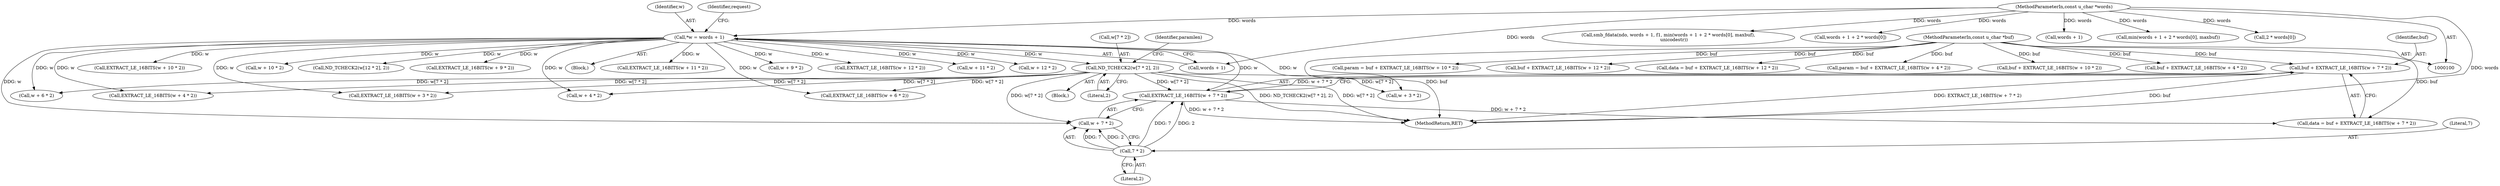 digraph "0_tcpdump_96480ab95308cd9234b4f09b175ebf60e17792c6@pointer" {
"1000217" [label="(Call,buf + EXTRACT_LE_16BITS(w + 7 * 2))"];
"1000104" [label="(MethodParameterIn,const u_char *buf)"];
"1000219" [label="(Call,EXTRACT_LE_16BITS(w + 7 * 2))"];
"1000182" [label="(Call,ND_TCHECK2(w[7 * 2], 2))"];
"1000115" [label="(Call,*w = words + 1)"];
"1000102" [label="(MethodParameterIn,const u_char *words)"];
"1000222" [label="(Call,7 * 2)"];
"1000162" [label="(Call,EXTRACT_LE_16BITS(w + 12 * 2))"];
"1000215" [label="(Call,data = buf + EXTRACT_LE_16BITS(w + 7 * 2))"];
"1000183" [label="(Call,w[7 * 2])"];
"1000222" [label="(Call,7 * 2)"];
"1000153" [label="(Call,w + 11 * 2)"];
"1000163" [label="(Call,w + 12 * 2)"];
"1000237" [label="(Call,smb_fdata(ndo, words + 1, f1, min(words + 1 + 2 * words[0], maxbuf),\n        unicodestr))"];
"1000244" [label="(Call,words + 1 + 2 * words[0])"];
"1000192" [label="(Call,w + 3 * 2)"];
"1000190" [label="(Identifier,paramlen)"];
"1000116" [label="(Identifier,w)"];
"1000117" [label="(Call,words + 1)"];
"1000191" [label="(Call,EXTRACT_LE_16BITS(w + 3 * 2))"];
"1000140" [label="(Call,param = buf + EXTRACT_LE_16BITS(w + 10 * 2))"];
"1000210" [label="(Call,w + 6 * 2)"];
"1000354" [label="(MethodReturn,RET)"];
"1000217" [label="(Call,buf + EXTRACT_LE_16BITS(w + 7 * 2))"];
"1000115" [label="(Call,*w = words + 1)"];
"1000160" [label="(Call,buf + EXTRACT_LE_16BITS(w + 12 * 2))"];
"1000218" [label="(Identifier,buf)"];
"1000144" [label="(Call,EXTRACT_LE_16BITS(w + 10 * 2))"];
"1000102" [label="(MethodParameterIn,const u_char *words)"];
"1000224" [label="(Literal,2)"];
"1000201" [label="(Call,EXTRACT_LE_16BITS(w + 4 * 2))"];
"1000158" [label="(Call,data = buf + EXTRACT_LE_16BITS(w + 12 * 2))"];
"1000239" [label="(Call,words + 1)"];
"1000182" [label="(Call,ND_TCHECK2(w[7 * 2], 2))"];
"1000145" [label="(Call,w + 10 * 2)"];
"1000223" [label="(Literal,7)"];
"1000125" [label="(Call,ND_TCHECK2(w[12 * 2], 2))"];
"1000134" [label="(Call,EXTRACT_LE_16BITS(w + 9 * 2))"];
"1000219" [label="(Call,EXTRACT_LE_16BITS(w + 7 * 2))"];
"1000181" [label="(Block,)"];
"1000123" [label="(Identifier,request)"];
"1000197" [label="(Call,param = buf + EXTRACT_LE_16BITS(w + 4 * 2))"];
"1000202" [label="(Call,w + 4 * 2)"];
"1000106" [label="(Block,)"];
"1000152" [label="(Call,EXTRACT_LE_16BITS(w + 11 * 2))"];
"1000243" [label="(Call,min(words + 1 + 2 * words[0], maxbuf))"];
"1000209" [label="(Call,EXTRACT_LE_16BITS(w + 6 * 2))"];
"1000142" [label="(Call,buf + EXTRACT_LE_16BITS(w + 10 * 2))"];
"1000248" [label="(Call,2 * words[0])"];
"1000104" [label="(MethodParameterIn,const u_char *buf)"];
"1000199" [label="(Call,buf + EXTRACT_LE_16BITS(w + 4 * 2))"];
"1000135" [label="(Call,w + 9 * 2)"];
"1000220" [label="(Call,w + 7 * 2)"];
"1000188" [label="(Literal,2)"];
"1000217" -> "1000215"  [label="AST: "];
"1000217" -> "1000219"  [label="CFG: "];
"1000218" -> "1000217"  [label="AST: "];
"1000219" -> "1000217"  [label="AST: "];
"1000215" -> "1000217"  [label="CFG: "];
"1000217" -> "1000354"  [label="DDG: EXTRACT_LE_16BITS(w + 7 * 2)"];
"1000217" -> "1000354"  [label="DDG: buf"];
"1000104" -> "1000217"  [label="DDG: buf"];
"1000219" -> "1000217"  [label="DDG: w + 7 * 2"];
"1000104" -> "1000100"  [label="AST: "];
"1000104" -> "1000354"  [label="DDG: buf"];
"1000104" -> "1000140"  [label="DDG: buf"];
"1000104" -> "1000142"  [label="DDG: buf"];
"1000104" -> "1000158"  [label="DDG: buf"];
"1000104" -> "1000160"  [label="DDG: buf"];
"1000104" -> "1000197"  [label="DDG: buf"];
"1000104" -> "1000199"  [label="DDG: buf"];
"1000104" -> "1000215"  [label="DDG: buf"];
"1000219" -> "1000220"  [label="CFG: "];
"1000220" -> "1000219"  [label="AST: "];
"1000219" -> "1000354"  [label="DDG: w + 7 * 2"];
"1000219" -> "1000215"  [label="DDG: w + 7 * 2"];
"1000182" -> "1000219"  [label="DDG: w[7 * 2]"];
"1000115" -> "1000219"  [label="DDG: w"];
"1000222" -> "1000219"  [label="DDG: 7"];
"1000222" -> "1000219"  [label="DDG: 2"];
"1000182" -> "1000181"  [label="AST: "];
"1000182" -> "1000188"  [label="CFG: "];
"1000183" -> "1000182"  [label="AST: "];
"1000188" -> "1000182"  [label="AST: "];
"1000190" -> "1000182"  [label="CFG: "];
"1000182" -> "1000354"  [label="DDG: ND_TCHECK2(w[7 * 2], 2)"];
"1000182" -> "1000354"  [label="DDG: w[7 * 2]"];
"1000115" -> "1000182"  [label="DDG: w"];
"1000182" -> "1000191"  [label="DDG: w[7 * 2]"];
"1000182" -> "1000192"  [label="DDG: w[7 * 2]"];
"1000182" -> "1000201"  [label="DDG: w[7 * 2]"];
"1000182" -> "1000202"  [label="DDG: w[7 * 2]"];
"1000182" -> "1000209"  [label="DDG: w[7 * 2]"];
"1000182" -> "1000210"  [label="DDG: w[7 * 2]"];
"1000182" -> "1000220"  [label="DDG: w[7 * 2]"];
"1000115" -> "1000106"  [label="AST: "];
"1000115" -> "1000117"  [label="CFG: "];
"1000116" -> "1000115"  [label="AST: "];
"1000117" -> "1000115"  [label="AST: "];
"1000123" -> "1000115"  [label="CFG: "];
"1000102" -> "1000115"  [label="DDG: words"];
"1000115" -> "1000125"  [label="DDG: w"];
"1000115" -> "1000134"  [label="DDG: w"];
"1000115" -> "1000135"  [label="DDG: w"];
"1000115" -> "1000144"  [label="DDG: w"];
"1000115" -> "1000145"  [label="DDG: w"];
"1000115" -> "1000152"  [label="DDG: w"];
"1000115" -> "1000153"  [label="DDG: w"];
"1000115" -> "1000162"  [label="DDG: w"];
"1000115" -> "1000163"  [label="DDG: w"];
"1000115" -> "1000191"  [label="DDG: w"];
"1000115" -> "1000192"  [label="DDG: w"];
"1000115" -> "1000201"  [label="DDG: w"];
"1000115" -> "1000202"  [label="DDG: w"];
"1000115" -> "1000209"  [label="DDG: w"];
"1000115" -> "1000210"  [label="DDG: w"];
"1000115" -> "1000220"  [label="DDG: w"];
"1000102" -> "1000100"  [label="AST: "];
"1000102" -> "1000354"  [label="DDG: words"];
"1000102" -> "1000117"  [label="DDG: words"];
"1000102" -> "1000237"  [label="DDG: words"];
"1000102" -> "1000239"  [label="DDG: words"];
"1000102" -> "1000243"  [label="DDG: words"];
"1000102" -> "1000244"  [label="DDG: words"];
"1000102" -> "1000248"  [label="DDG: words"];
"1000222" -> "1000220"  [label="AST: "];
"1000222" -> "1000224"  [label="CFG: "];
"1000223" -> "1000222"  [label="AST: "];
"1000224" -> "1000222"  [label="AST: "];
"1000220" -> "1000222"  [label="CFG: "];
"1000222" -> "1000220"  [label="DDG: 7"];
"1000222" -> "1000220"  [label="DDG: 2"];
}

